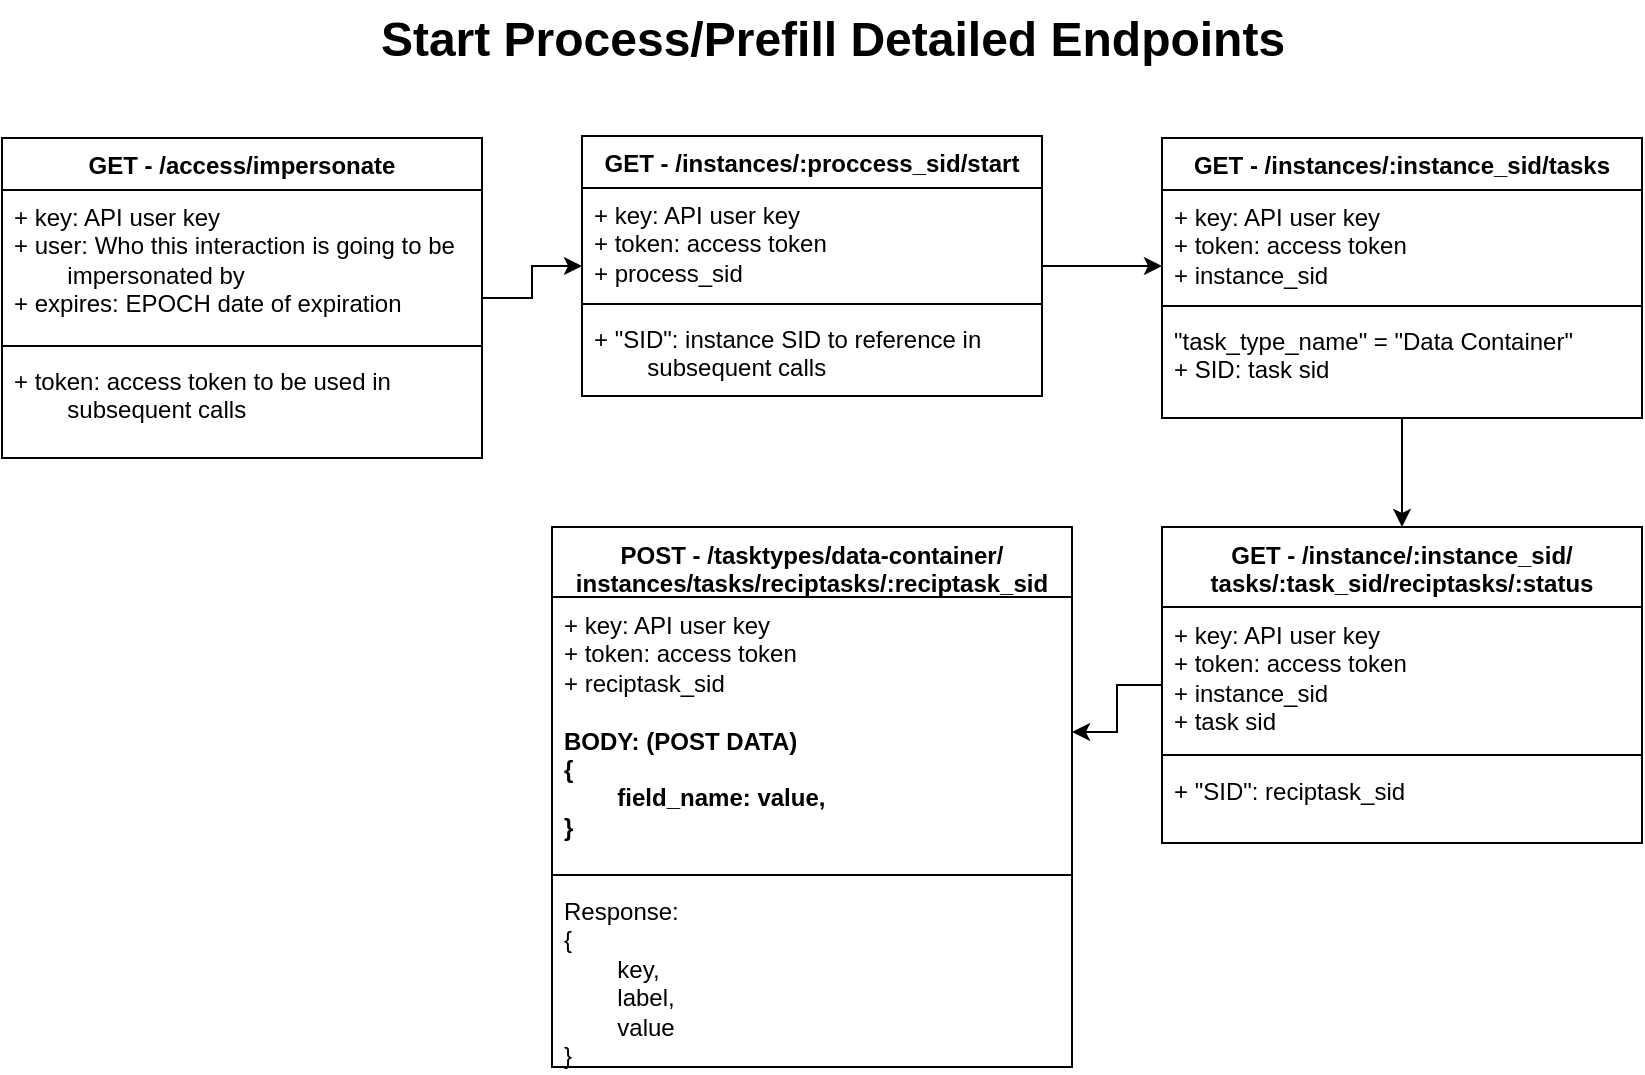 <mxfile version="21.6.5" type="github">
  <diagram name="Page-1" id="cniy4X4JsxwCNDspFC5X">
    <mxGraphModel dx="1434" dy="802" grid="1" gridSize="10" guides="1" tooltips="1" connect="1" arrows="1" fold="1" page="1" pageScale="1" pageWidth="850" pageHeight="1100" math="0" shadow="0">
      <root>
        <mxCell id="0" />
        <mxCell id="1" parent="0" />
        <mxCell id="i82l4AqUnnjgsAyyBW5v-1" value="Start Process/Prefill Detailed Endpoints" style="text;strokeColor=none;fillColor=none;html=1;fontSize=24;fontStyle=1;verticalAlign=middle;align=center;" vertex="1" parent="1">
          <mxGeometry x="375" y="40" width="100" height="40" as="geometry" />
        </mxCell>
        <mxCell id="i82l4AqUnnjgsAyyBW5v-17" style="edgeStyle=orthogonalEdgeStyle;rounded=0;orthogonalLoop=1;jettySize=auto;html=1;entryX=0;entryY=0.5;entryDx=0;entryDy=0;" edge="1" parent="1" source="i82l4AqUnnjgsAyyBW5v-2" target="i82l4AqUnnjgsAyyBW5v-6">
          <mxGeometry relative="1" as="geometry" />
        </mxCell>
        <mxCell id="i82l4AqUnnjgsAyyBW5v-2" value="GET - /access/impersonate" style="swimlane;fontStyle=1;align=center;verticalAlign=top;childLayout=stackLayout;horizontal=1;startSize=26;horizontalStack=0;resizeParent=1;resizeParentMax=0;resizeLast=0;collapsible=1;marginBottom=0;whiteSpace=wrap;html=1;" vertex="1" parent="1">
          <mxGeometry x="10" y="109" width="240" height="160" as="geometry" />
        </mxCell>
        <mxCell id="i82l4AqUnnjgsAyyBW5v-3" value="+ key: API user key&lt;br&gt;+ user: Who this interaction is going to be &lt;span style=&quot;white-space: pre;&quot;&gt;&#x9;&lt;/span&gt;impersonated by&lt;br&gt;+ expires: EPOCH date of expiration" style="text;strokeColor=none;fillColor=none;align=left;verticalAlign=top;spacingLeft=4;spacingRight=4;overflow=hidden;rotatable=0;points=[[0,0.5],[1,0.5]];portConstraint=eastwest;whiteSpace=wrap;html=1;" vertex="1" parent="i82l4AqUnnjgsAyyBW5v-2">
          <mxGeometry y="26" width="240" height="74" as="geometry" />
        </mxCell>
        <mxCell id="i82l4AqUnnjgsAyyBW5v-4" value="" style="line;strokeWidth=1;fillColor=none;align=left;verticalAlign=middle;spacingTop=-1;spacingLeft=3;spacingRight=3;rotatable=0;labelPosition=right;points=[];portConstraint=eastwest;strokeColor=inherit;" vertex="1" parent="i82l4AqUnnjgsAyyBW5v-2">
          <mxGeometry y="100" width="240" height="8" as="geometry" />
        </mxCell>
        <mxCell id="i82l4AqUnnjgsAyyBW5v-5" value="+ token: access token to be used in &lt;span style=&quot;white-space: pre;&quot;&gt;&#x9;&lt;/span&gt;subsequent calls" style="text;strokeColor=none;fillColor=none;align=left;verticalAlign=top;spacingLeft=4;spacingRight=4;overflow=hidden;rotatable=0;points=[[0,0.5],[1,0.5]];portConstraint=eastwest;whiteSpace=wrap;html=1;" vertex="1" parent="i82l4AqUnnjgsAyyBW5v-2">
          <mxGeometry y="108" width="240" height="52" as="geometry" />
        </mxCell>
        <mxCell id="i82l4AqUnnjgsAyyBW5v-53" style="edgeStyle=orthogonalEdgeStyle;rounded=0;orthogonalLoop=1;jettySize=auto;html=1;entryX=0;entryY=0.704;entryDx=0;entryDy=0;entryPerimeter=0;" edge="1" parent="1" source="i82l4AqUnnjgsAyyBW5v-6" target="i82l4AqUnnjgsAyyBW5v-40">
          <mxGeometry relative="1" as="geometry" />
        </mxCell>
        <mxCell id="i82l4AqUnnjgsAyyBW5v-6" value="GET - /instances/:proccess_sid/start" style="swimlane;fontStyle=1;align=center;verticalAlign=top;childLayout=stackLayout;horizontal=1;startSize=26;horizontalStack=0;resizeParent=1;resizeParentMax=0;resizeLast=0;collapsible=1;marginBottom=0;whiteSpace=wrap;html=1;" vertex="1" parent="1">
          <mxGeometry x="300" y="108" width="230" height="130" as="geometry" />
        </mxCell>
        <mxCell id="i82l4AqUnnjgsAyyBW5v-7" value="+ key: API user key&lt;br&gt;+ token: access token&lt;br&gt;+ process_sid" style="text;strokeColor=none;fillColor=none;align=left;verticalAlign=top;spacingLeft=4;spacingRight=4;overflow=hidden;rotatable=0;points=[[0,0.5],[1,0.5]];portConstraint=eastwest;whiteSpace=wrap;html=1;" vertex="1" parent="i82l4AqUnnjgsAyyBW5v-6">
          <mxGeometry y="26" width="230" height="54" as="geometry" />
        </mxCell>
        <mxCell id="i82l4AqUnnjgsAyyBW5v-8" value="" style="line;strokeWidth=1;fillColor=none;align=left;verticalAlign=middle;spacingTop=-1;spacingLeft=3;spacingRight=3;rotatable=0;labelPosition=right;points=[];portConstraint=eastwest;strokeColor=inherit;" vertex="1" parent="i82l4AqUnnjgsAyyBW5v-6">
          <mxGeometry y="80" width="230" height="8" as="geometry" />
        </mxCell>
        <mxCell id="i82l4AqUnnjgsAyyBW5v-9" value="+ &quot;SID&quot;: instance SID to reference in &lt;span style=&quot;white-space: pre;&quot;&gt;&#x9;&lt;/span&gt;subsequent calls" style="text;strokeColor=none;fillColor=none;align=left;verticalAlign=top;spacingLeft=4;spacingRight=4;overflow=hidden;rotatable=0;points=[[0,0.5],[1,0.5]];portConstraint=eastwest;whiteSpace=wrap;html=1;" vertex="1" parent="i82l4AqUnnjgsAyyBW5v-6">
          <mxGeometry y="88" width="230" height="42" as="geometry" />
        </mxCell>
        <mxCell id="i82l4AqUnnjgsAyyBW5v-52" style="edgeStyle=orthogonalEdgeStyle;rounded=0;orthogonalLoop=1;jettySize=auto;html=1;" edge="1" parent="1" source="i82l4AqUnnjgsAyyBW5v-34" target="i82l4AqUnnjgsAyyBW5v-45">
          <mxGeometry relative="1" as="geometry" />
        </mxCell>
        <mxCell id="i82l4AqUnnjgsAyyBW5v-34" value="GET - /instance/:instance_sid/&lt;br&gt;tasks/:task_sid/reciptasks/:status" style="swimlane;fontStyle=1;align=center;verticalAlign=top;childLayout=stackLayout;horizontal=1;startSize=40;horizontalStack=0;resizeParent=1;resizeParentMax=0;resizeLast=0;collapsible=1;marginBottom=0;whiteSpace=wrap;html=1;" vertex="1" parent="1">
          <mxGeometry x="590" y="303.5" width="240" height="158" as="geometry" />
        </mxCell>
        <mxCell id="i82l4AqUnnjgsAyyBW5v-35" value="+ key: API user key&lt;br&gt;+ token: access token&lt;br&gt;+ instance_sid&lt;br&gt;+ task sid" style="text;strokeColor=none;fillColor=none;align=left;verticalAlign=top;spacingLeft=4;spacingRight=4;overflow=hidden;rotatable=0;points=[[0,0.5],[1,0.5]];portConstraint=eastwest;whiteSpace=wrap;html=1;" vertex="1" parent="i82l4AqUnnjgsAyyBW5v-34">
          <mxGeometry y="40" width="240" height="70" as="geometry" />
        </mxCell>
        <mxCell id="i82l4AqUnnjgsAyyBW5v-36" value="" style="line;strokeWidth=1;fillColor=none;align=left;verticalAlign=middle;spacingTop=-1;spacingLeft=3;spacingRight=3;rotatable=0;labelPosition=right;points=[];portConstraint=eastwest;strokeColor=inherit;" vertex="1" parent="i82l4AqUnnjgsAyyBW5v-34">
          <mxGeometry y="110" width="240" height="8" as="geometry" />
        </mxCell>
        <mxCell id="i82l4AqUnnjgsAyyBW5v-37" value="+ &quot;SID&quot;: reciptask_sid" style="text;strokeColor=none;fillColor=none;align=left;verticalAlign=top;spacingLeft=4;spacingRight=4;overflow=hidden;rotatable=0;points=[[0,0.5],[1,0.5]];portConstraint=eastwest;whiteSpace=wrap;html=1;" vertex="1" parent="i82l4AqUnnjgsAyyBW5v-34">
          <mxGeometry y="118" width="240" height="40" as="geometry" />
        </mxCell>
        <mxCell id="i82l4AqUnnjgsAyyBW5v-43" style="edgeStyle=orthogonalEdgeStyle;rounded=0;orthogonalLoop=1;jettySize=auto;html=1;entryX=0.5;entryY=0;entryDx=0;entryDy=0;" edge="1" parent="1" source="i82l4AqUnnjgsAyyBW5v-39" target="i82l4AqUnnjgsAyyBW5v-34">
          <mxGeometry relative="1" as="geometry" />
        </mxCell>
        <mxCell id="i82l4AqUnnjgsAyyBW5v-39" value="GET - /instances/:instance_sid/tasks" style="swimlane;fontStyle=1;align=center;verticalAlign=top;childLayout=stackLayout;horizontal=1;startSize=26;horizontalStack=0;resizeParent=1;resizeParentMax=0;resizeLast=0;collapsible=1;marginBottom=0;whiteSpace=wrap;html=1;" vertex="1" parent="1">
          <mxGeometry x="590" y="109" width="240" height="140" as="geometry" />
        </mxCell>
        <mxCell id="i82l4AqUnnjgsAyyBW5v-40" value="+ key: API user key&lt;br&gt;+ token: access token&lt;br&gt;+ instance_sid" style="text;strokeColor=none;fillColor=none;align=left;verticalAlign=top;spacingLeft=4;spacingRight=4;overflow=hidden;rotatable=0;points=[[0,0.5],[1,0.5]];portConstraint=eastwest;whiteSpace=wrap;html=1;" vertex="1" parent="i82l4AqUnnjgsAyyBW5v-39">
          <mxGeometry y="26" width="240" height="54" as="geometry" />
        </mxCell>
        <mxCell id="i82l4AqUnnjgsAyyBW5v-41" value="" style="line;strokeWidth=1;fillColor=none;align=left;verticalAlign=middle;spacingTop=-1;spacingLeft=3;spacingRight=3;rotatable=0;labelPosition=right;points=[];portConstraint=eastwest;strokeColor=inherit;" vertex="1" parent="i82l4AqUnnjgsAyyBW5v-39">
          <mxGeometry y="80" width="240" height="8" as="geometry" />
        </mxCell>
        <mxCell id="i82l4AqUnnjgsAyyBW5v-42" value="&quot;task_type_name&quot; = &quot;Data Container&quot;&lt;br&gt;+ SID: task sid" style="text;strokeColor=none;fillColor=none;align=left;verticalAlign=top;spacingLeft=4;spacingRight=4;overflow=hidden;rotatable=0;points=[[0,0.5],[1,0.5]];portConstraint=eastwest;whiteSpace=wrap;html=1;" vertex="1" parent="i82l4AqUnnjgsAyyBW5v-39">
          <mxGeometry y="88" width="240" height="52" as="geometry" />
        </mxCell>
        <mxCell id="i82l4AqUnnjgsAyyBW5v-44" value="POST - /tasktypes/data-container/&lt;br&gt;instances/tasks/reciptasks/:reciptask_sid" style="swimlane;fontStyle=1;align=center;verticalAlign=top;childLayout=stackLayout;horizontal=1;startSize=35;horizontalStack=0;resizeParent=1;resizeParentMax=0;resizeLast=0;collapsible=1;marginBottom=0;whiteSpace=wrap;html=1;" vertex="1" parent="1">
          <mxGeometry x="285" y="303.5" width="260" height="270" as="geometry" />
        </mxCell>
        <mxCell id="i82l4AqUnnjgsAyyBW5v-45" value="+ key: API user key&lt;br&gt;+ token: access token&lt;br&gt;+ reciptask_sid&lt;br&gt;&lt;br&gt;&lt;b&gt;BODY: (POST DATA)&lt;br&gt;{&lt;br&gt;&lt;span style=&quot;white-space: pre;&quot;&gt;&#x9;&lt;/span&gt;field_name: value,&lt;span style=&quot;white-space: pre;&quot;&gt;&#x9;&lt;/span&gt;&lt;br&gt;}&lt;br&gt;&lt;/b&gt;" style="text;strokeColor=none;fillColor=none;align=left;verticalAlign=top;spacingLeft=4;spacingRight=4;overflow=hidden;rotatable=0;points=[[0,0.5],[1,0.5]];portConstraint=eastwest;whiteSpace=wrap;html=1;" vertex="1" parent="i82l4AqUnnjgsAyyBW5v-44">
          <mxGeometry y="35" width="260" height="135" as="geometry" />
        </mxCell>
        <mxCell id="i82l4AqUnnjgsAyyBW5v-46" value="" style="line;strokeWidth=1;fillColor=none;align=left;verticalAlign=middle;spacingTop=-1;spacingLeft=3;spacingRight=3;rotatable=0;labelPosition=right;points=[];portConstraint=eastwest;strokeColor=inherit;" vertex="1" parent="i82l4AqUnnjgsAyyBW5v-44">
          <mxGeometry y="170" width="260" height="8" as="geometry" />
        </mxCell>
        <mxCell id="i82l4AqUnnjgsAyyBW5v-47" value="Response:&lt;br&gt;{&lt;br&gt;&lt;span style=&quot;white-space: pre;&quot;&gt;&#x9;&lt;/span&gt;key,&lt;br&gt;&lt;span style=&quot;white-space: pre;&quot;&gt;&#x9;&lt;/span&gt;label,&lt;br&gt;&lt;span style=&quot;white-space: pre;&quot;&gt;&#x9;&lt;/span&gt;value&lt;br&gt;}" style="text;strokeColor=none;fillColor=none;align=left;verticalAlign=top;spacingLeft=4;spacingRight=4;overflow=hidden;rotatable=0;points=[[0,0.5],[1,0.5]];portConstraint=eastwest;whiteSpace=wrap;html=1;" vertex="1" parent="i82l4AqUnnjgsAyyBW5v-44">
          <mxGeometry y="178" width="260" height="92" as="geometry" />
        </mxCell>
      </root>
    </mxGraphModel>
  </diagram>
</mxfile>
